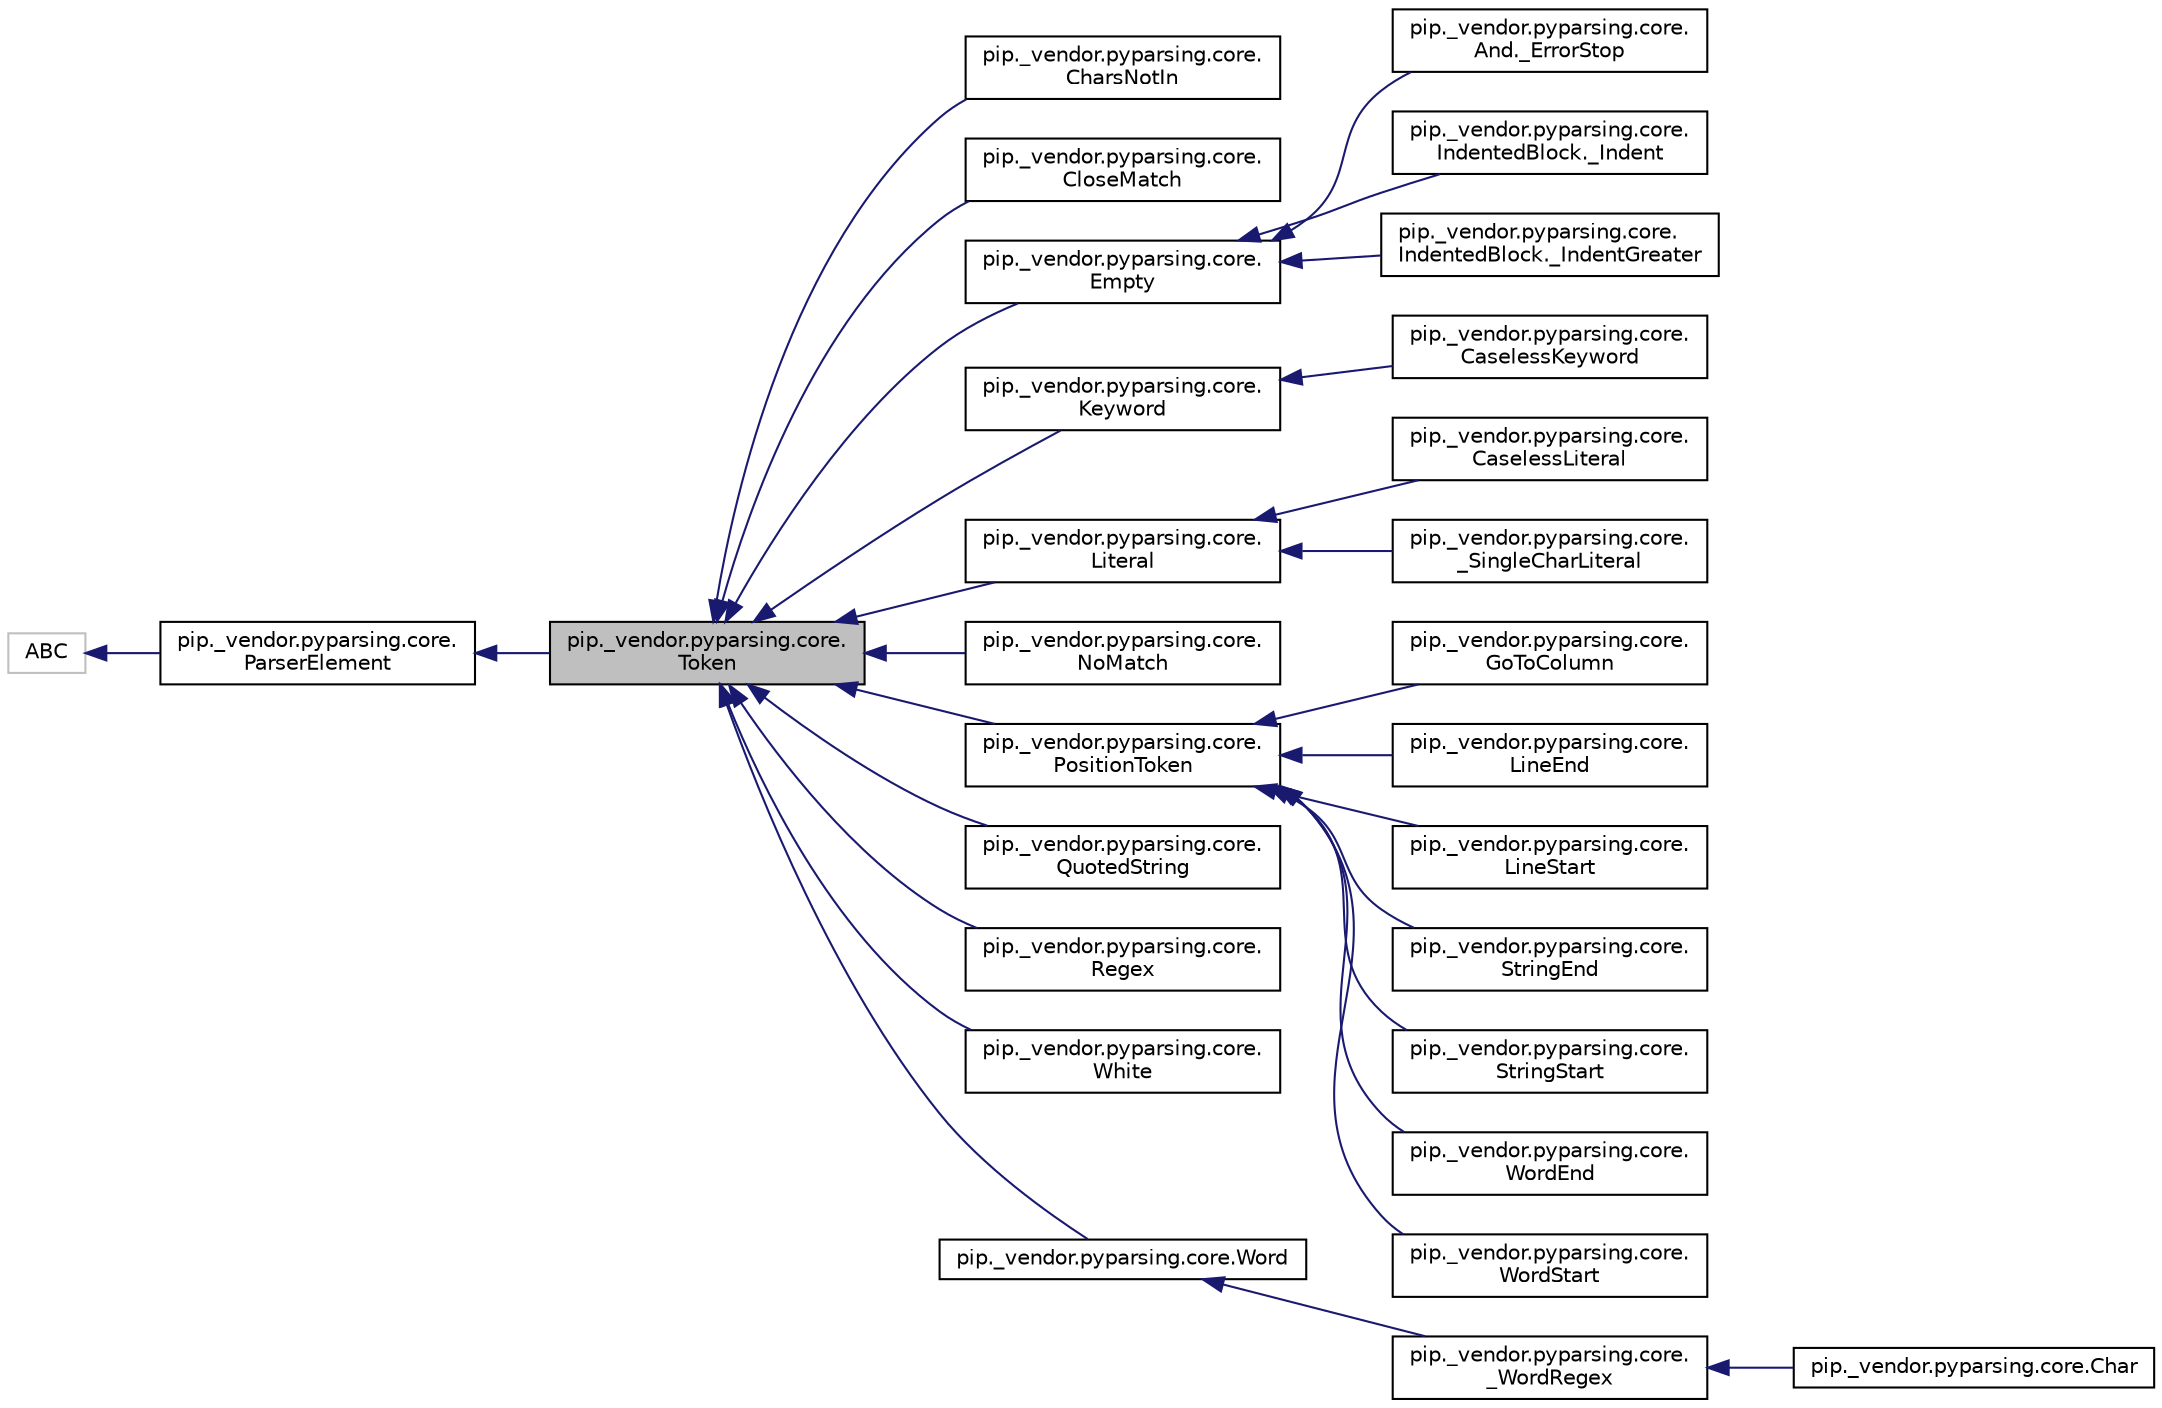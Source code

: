 digraph "pip._vendor.pyparsing.core.Token"
{
 // LATEX_PDF_SIZE
  edge [fontname="Helvetica",fontsize="10",labelfontname="Helvetica",labelfontsize="10"];
  node [fontname="Helvetica",fontsize="10",shape=record];
  rankdir="LR";
  Node1 [label="pip._vendor.pyparsing.core.\lToken",height=0.2,width=0.4,color="black", fillcolor="grey75", style="filled", fontcolor="black",tooltip=" "];
  Node2 -> Node1 [dir="back",color="midnightblue",fontsize="10",style="solid"];
  Node2 [label="pip._vendor.pyparsing.core.\lParserElement",height=0.2,width=0.4,color="black", fillcolor="white", style="filled",URL="$classpip_1_1__vendor_1_1pyparsing_1_1core_1_1ParserElement.html",tooltip=" "];
  Node3 -> Node2 [dir="back",color="midnightblue",fontsize="10",style="solid"];
  Node3 [label="ABC",height=0.2,width=0.4,color="grey75", fillcolor="white", style="filled",tooltip=" "];
  Node1 -> Node4 [dir="back",color="midnightblue",fontsize="10",style="solid"];
  Node4 [label="pip._vendor.pyparsing.core.\lCharsNotIn",height=0.2,width=0.4,color="black", fillcolor="white", style="filled",URL="$classpip_1_1__vendor_1_1pyparsing_1_1core_1_1CharsNotIn.html",tooltip=" "];
  Node1 -> Node5 [dir="back",color="midnightblue",fontsize="10",style="solid"];
  Node5 [label="pip._vendor.pyparsing.core.\lCloseMatch",height=0.2,width=0.4,color="black", fillcolor="white", style="filled",URL="$classpip_1_1__vendor_1_1pyparsing_1_1core_1_1CloseMatch.html",tooltip=" "];
  Node1 -> Node6 [dir="back",color="midnightblue",fontsize="10",style="solid"];
  Node6 [label="pip._vendor.pyparsing.core.\lEmpty",height=0.2,width=0.4,color="black", fillcolor="white", style="filled",URL="$classpip_1_1__vendor_1_1pyparsing_1_1core_1_1Empty.html",tooltip=" "];
  Node6 -> Node7 [dir="back",color="midnightblue",fontsize="10",style="solid"];
  Node7 [label="pip._vendor.pyparsing.core.\lAnd._ErrorStop",height=0.2,width=0.4,color="black", fillcolor="white", style="filled",URL="$classpip_1_1__vendor_1_1pyparsing_1_1core_1_1And_1_1__ErrorStop.html",tooltip=" "];
  Node6 -> Node8 [dir="back",color="midnightblue",fontsize="10",style="solid"];
  Node8 [label="pip._vendor.pyparsing.core.\lIndentedBlock._Indent",height=0.2,width=0.4,color="black", fillcolor="white", style="filled",URL="$classpip_1_1__vendor_1_1pyparsing_1_1core_1_1IndentedBlock_1_1__Indent.html",tooltip=" "];
  Node6 -> Node9 [dir="back",color="midnightblue",fontsize="10",style="solid"];
  Node9 [label="pip._vendor.pyparsing.core.\lIndentedBlock._IndentGreater",height=0.2,width=0.4,color="black", fillcolor="white", style="filled",URL="$classpip_1_1__vendor_1_1pyparsing_1_1core_1_1IndentedBlock_1_1__IndentGreater.html",tooltip=" "];
  Node1 -> Node10 [dir="back",color="midnightblue",fontsize="10",style="solid"];
  Node10 [label="pip._vendor.pyparsing.core.\lKeyword",height=0.2,width=0.4,color="black", fillcolor="white", style="filled",URL="$classpip_1_1__vendor_1_1pyparsing_1_1core_1_1Keyword.html",tooltip=" "];
  Node10 -> Node11 [dir="back",color="midnightblue",fontsize="10",style="solid"];
  Node11 [label="pip._vendor.pyparsing.core.\lCaselessKeyword",height=0.2,width=0.4,color="black", fillcolor="white", style="filled",URL="$classpip_1_1__vendor_1_1pyparsing_1_1core_1_1CaselessKeyword.html",tooltip=" "];
  Node1 -> Node12 [dir="back",color="midnightblue",fontsize="10",style="solid"];
  Node12 [label="pip._vendor.pyparsing.core.\lLiteral",height=0.2,width=0.4,color="black", fillcolor="white", style="filled",URL="$classpip_1_1__vendor_1_1pyparsing_1_1core_1_1Literal.html",tooltip=" "];
  Node12 -> Node13 [dir="back",color="midnightblue",fontsize="10",style="solid"];
  Node13 [label="pip._vendor.pyparsing.core.\lCaselessLiteral",height=0.2,width=0.4,color="black", fillcolor="white", style="filled",URL="$classpip_1_1__vendor_1_1pyparsing_1_1core_1_1CaselessLiteral.html",tooltip=" "];
  Node12 -> Node14 [dir="back",color="midnightblue",fontsize="10",style="solid"];
  Node14 [label="pip._vendor.pyparsing.core.\l_SingleCharLiteral",height=0.2,width=0.4,color="black", fillcolor="white", style="filled",URL="$classpip_1_1__vendor_1_1pyparsing_1_1core_1_1__SingleCharLiteral.html",tooltip=" "];
  Node1 -> Node15 [dir="back",color="midnightblue",fontsize="10",style="solid"];
  Node15 [label="pip._vendor.pyparsing.core.\lNoMatch",height=0.2,width=0.4,color="black", fillcolor="white", style="filled",URL="$classpip_1_1__vendor_1_1pyparsing_1_1core_1_1NoMatch.html",tooltip=" "];
  Node1 -> Node16 [dir="back",color="midnightblue",fontsize="10",style="solid"];
  Node16 [label="pip._vendor.pyparsing.core.\lPositionToken",height=0.2,width=0.4,color="black", fillcolor="white", style="filled",URL="$classpip_1_1__vendor_1_1pyparsing_1_1core_1_1PositionToken.html",tooltip=" "];
  Node16 -> Node17 [dir="back",color="midnightblue",fontsize="10",style="solid"];
  Node17 [label="pip._vendor.pyparsing.core.\lGoToColumn",height=0.2,width=0.4,color="black", fillcolor="white", style="filled",URL="$classpip_1_1__vendor_1_1pyparsing_1_1core_1_1GoToColumn.html",tooltip=" "];
  Node16 -> Node18 [dir="back",color="midnightblue",fontsize="10",style="solid"];
  Node18 [label="pip._vendor.pyparsing.core.\lLineEnd",height=0.2,width=0.4,color="black", fillcolor="white", style="filled",URL="$classpip_1_1__vendor_1_1pyparsing_1_1core_1_1LineEnd.html",tooltip=" "];
  Node16 -> Node19 [dir="back",color="midnightblue",fontsize="10",style="solid"];
  Node19 [label="pip._vendor.pyparsing.core.\lLineStart",height=0.2,width=0.4,color="black", fillcolor="white", style="filled",URL="$classpip_1_1__vendor_1_1pyparsing_1_1core_1_1LineStart.html",tooltip=" "];
  Node16 -> Node20 [dir="back",color="midnightblue",fontsize="10",style="solid"];
  Node20 [label="pip._vendor.pyparsing.core.\lStringEnd",height=0.2,width=0.4,color="black", fillcolor="white", style="filled",URL="$classpip_1_1__vendor_1_1pyparsing_1_1core_1_1StringEnd.html",tooltip=" "];
  Node16 -> Node21 [dir="back",color="midnightblue",fontsize="10",style="solid"];
  Node21 [label="pip._vendor.pyparsing.core.\lStringStart",height=0.2,width=0.4,color="black", fillcolor="white", style="filled",URL="$classpip_1_1__vendor_1_1pyparsing_1_1core_1_1StringStart.html",tooltip=" "];
  Node16 -> Node22 [dir="back",color="midnightblue",fontsize="10",style="solid"];
  Node22 [label="pip._vendor.pyparsing.core.\lWordEnd",height=0.2,width=0.4,color="black", fillcolor="white", style="filled",URL="$classpip_1_1__vendor_1_1pyparsing_1_1core_1_1WordEnd.html",tooltip=" "];
  Node16 -> Node23 [dir="back",color="midnightblue",fontsize="10",style="solid"];
  Node23 [label="pip._vendor.pyparsing.core.\lWordStart",height=0.2,width=0.4,color="black", fillcolor="white", style="filled",URL="$classpip_1_1__vendor_1_1pyparsing_1_1core_1_1WordStart.html",tooltip=" "];
  Node1 -> Node24 [dir="back",color="midnightblue",fontsize="10",style="solid"];
  Node24 [label="pip._vendor.pyparsing.core.\lQuotedString",height=0.2,width=0.4,color="black", fillcolor="white", style="filled",URL="$classpip_1_1__vendor_1_1pyparsing_1_1core_1_1QuotedString.html",tooltip=" "];
  Node1 -> Node25 [dir="back",color="midnightblue",fontsize="10",style="solid"];
  Node25 [label="pip._vendor.pyparsing.core.\lRegex",height=0.2,width=0.4,color="black", fillcolor="white", style="filled",URL="$classpip_1_1__vendor_1_1pyparsing_1_1core_1_1Regex.html",tooltip=" "];
  Node1 -> Node26 [dir="back",color="midnightblue",fontsize="10",style="solid"];
  Node26 [label="pip._vendor.pyparsing.core.\lWhite",height=0.2,width=0.4,color="black", fillcolor="white", style="filled",URL="$classpip_1_1__vendor_1_1pyparsing_1_1core_1_1White.html",tooltip=" "];
  Node1 -> Node27 [dir="back",color="midnightblue",fontsize="10",style="solid"];
  Node27 [label="pip._vendor.pyparsing.core.Word",height=0.2,width=0.4,color="black", fillcolor="white", style="filled",URL="$classpip_1_1__vendor_1_1pyparsing_1_1core_1_1Word.html",tooltip=" "];
  Node27 -> Node28 [dir="back",color="midnightblue",fontsize="10",style="solid"];
  Node28 [label="pip._vendor.pyparsing.core.\l_WordRegex",height=0.2,width=0.4,color="black", fillcolor="white", style="filled",URL="$classpip_1_1__vendor_1_1pyparsing_1_1core_1_1__WordRegex.html",tooltip=" "];
  Node28 -> Node29 [dir="back",color="midnightblue",fontsize="10",style="solid"];
  Node29 [label="pip._vendor.pyparsing.core.Char",height=0.2,width=0.4,color="black", fillcolor="white", style="filled",URL="$classpip_1_1__vendor_1_1pyparsing_1_1core_1_1Char.html",tooltip=" "];
}
